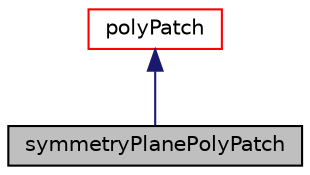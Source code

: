 digraph "symmetryPlanePolyPatch"
{
  bgcolor="transparent";
  edge [fontname="Helvetica",fontsize="10",labelfontname="Helvetica",labelfontsize="10"];
  node [fontname="Helvetica",fontsize="10",shape=record];
  Node1 [label="symmetryPlanePolyPatch",height=0.2,width=0.4,color="black", fillcolor="grey75", style="filled", fontcolor="black"];
  Node2 -> Node1 [dir="back",color="midnightblue",fontsize="10",style="solid",fontname="Helvetica"];
  Node2 [label="polyPatch",height=0.2,width=0.4,color="red",URL="$a01940.html",tooltip="A patch is a list of labels that address the faces in the global face list. "];
}
